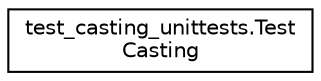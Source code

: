digraph "Graphical Class Hierarchy"
{
 // LATEX_PDF_SIZE
  edge [fontname="Helvetica",fontsize="10",labelfontname="Helvetica",labelfontsize="10"];
  node [fontname="Helvetica",fontsize="10",shape=record];
  rankdir="LR";
  Node0 [label="test_casting_unittests.Test\lCasting",height=0.2,width=0.4,color="black", fillcolor="white", style="filled",URL="$classtest__casting__unittests_1_1TestCasting.html",tooltip=" "];
}
